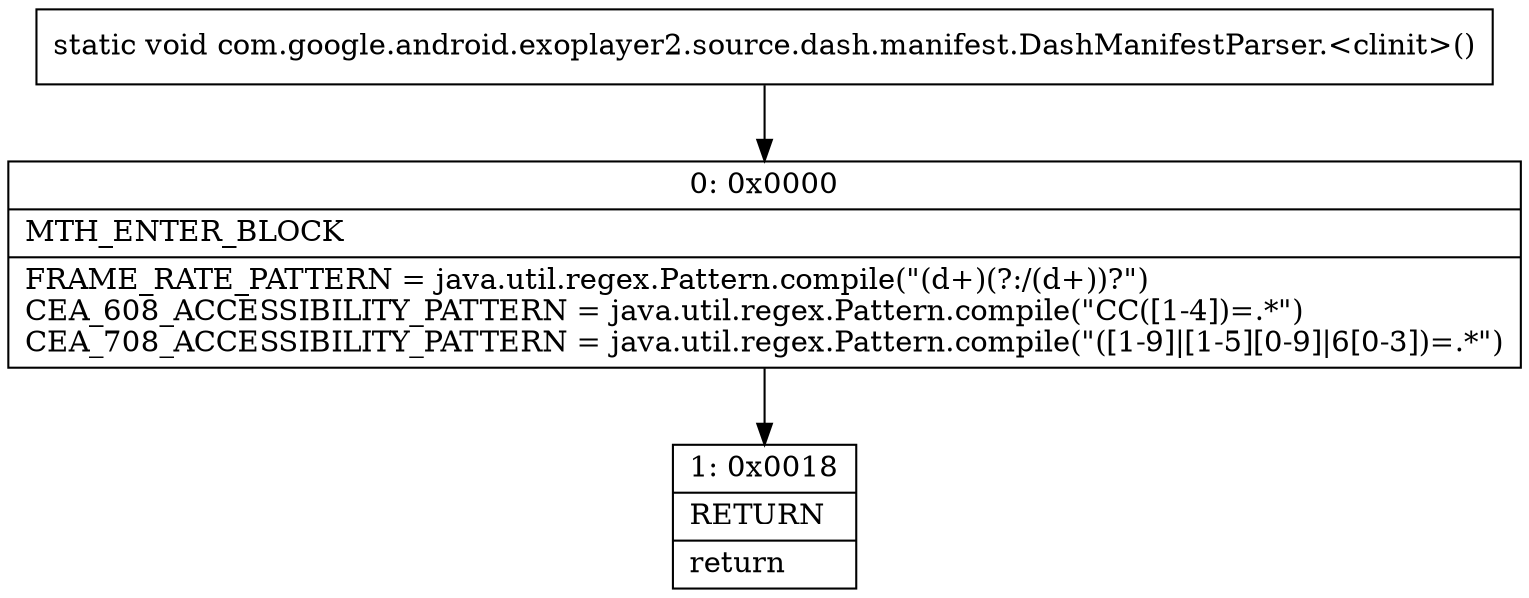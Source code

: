 digraph "CFG forcom.google.android.exoplayer2.source.dash.manifest.DashManifestParser.\<clinit\>()V" {
Node_0 [shape=record,label="{0\:\ 0x0000|MTH_ENTER_BLOCK\l|FRAME_RATE_PATTERN = java.util.regex.Pattern.compile(\"(d+)(?:\/(d+))?\")\lCEA_608_ACCESSIBILITY_PATTERN = java.util.regex.Pattern.compile(\"CC([1\-4])=.*\")\lCEA_708_ACCESSIBILITY_PATTERN = java.util.regex.Pattern.compile(\"([1\-9]\|[1\-5][0\-9]\|6[0\-3])=.*\")\l}"];
Node_1 [shape=record,label="{1\:\ 0x0018|RETURN\l|return\l}"];
MethodNode[shape=record,label="{static void com.google.android.exoplayer2.source.dash.manifest.DashManifestParser.\<clinit\>() }"];
MethodNode -> Node_0;
Node_0 -> Node_1;
}

